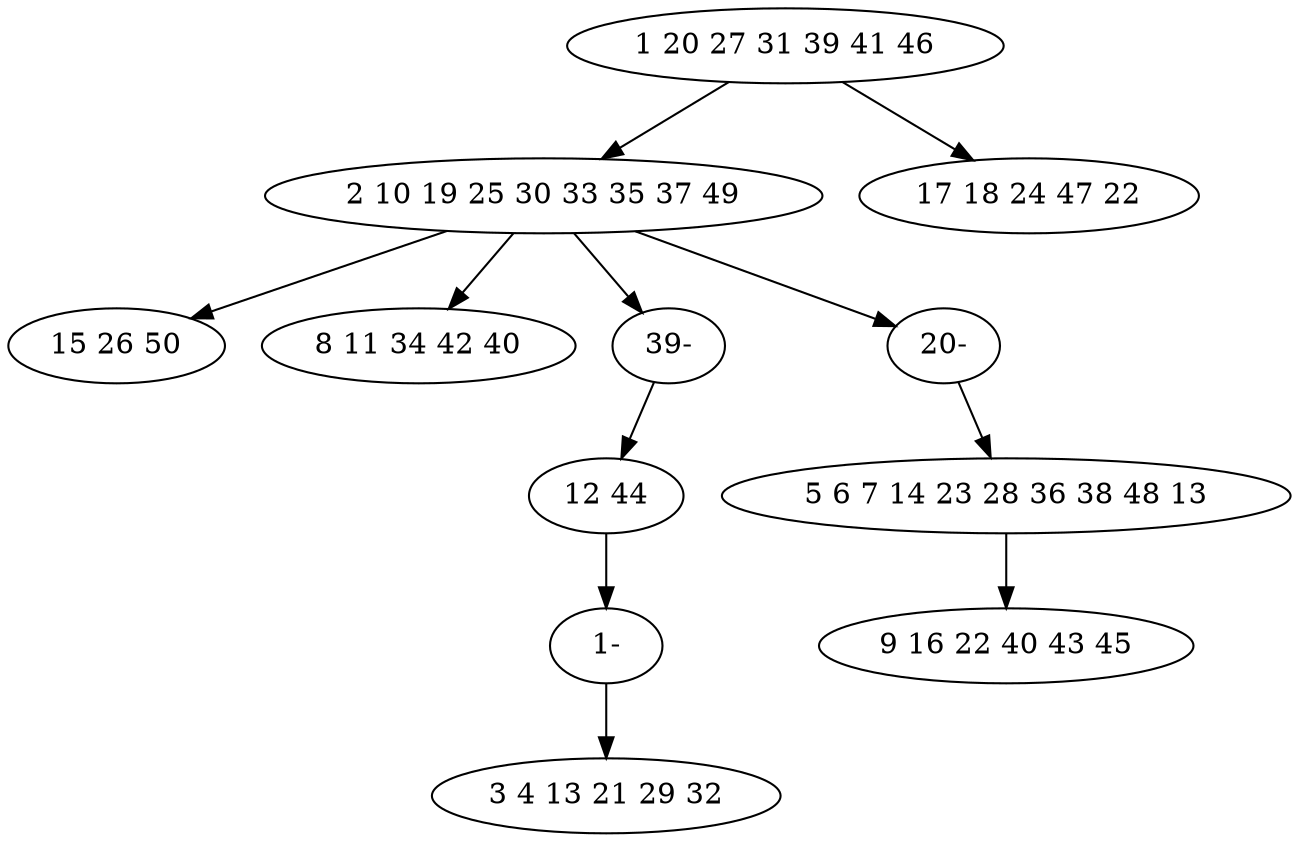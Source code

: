 digraph true_tree {
	"0" -> "1"
	"1" -> "2"
	"1" -> "3"
	"1" -> "9"
	"1" -> "11"
	"4" -> "10"
	"5" -> "7"
	"0" -> "8"
	"9" -> "4"
	"10" -> "6"
	"11" -> "5"
	"0" [label="1 20 27 31 39 41 46"];
	"1" [label="2 10 19 25 30 33 35 37 49"];
	"2" [label="15 26 50"];
	"3" [label="8 11 34 42 40"];
	"4" [label="12 44"];
	"5" [label="5 6 7 14 23 28 36 38 48 13"];
	"6" [label="3 4 13 21 29 32"];
	"7" [label="9 16 22 40 43 45"];
	"8" [label="17 18 24 47 22"];
	"9" [label="39-"];
	"10" [label="1-"];
	"11" [label="20-"];
}
